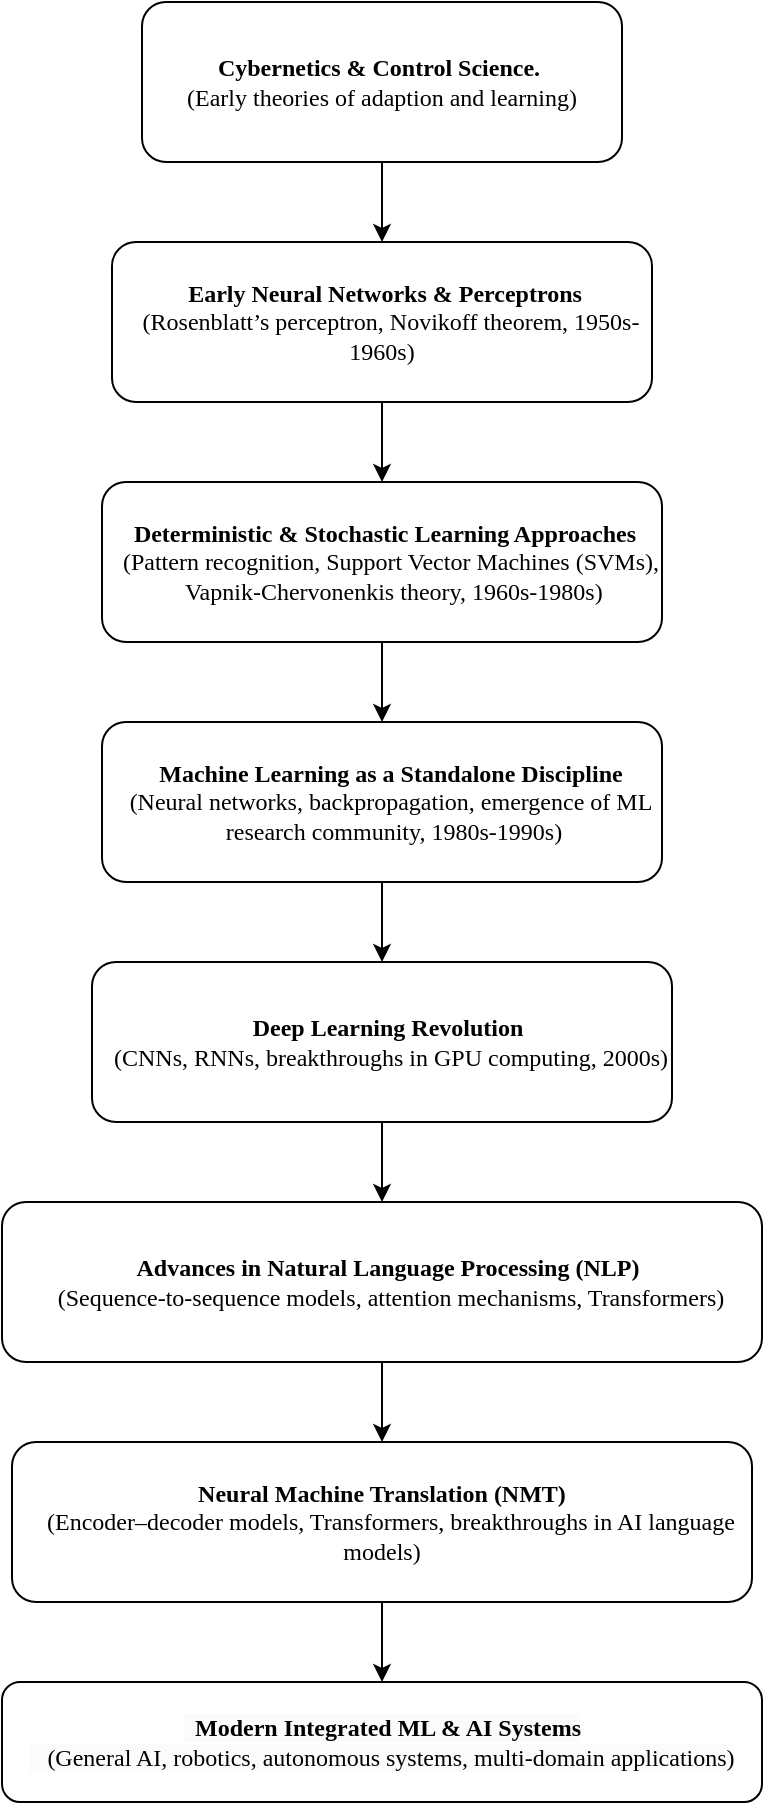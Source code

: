 <mxfile version="24.7.8">
  <diagram name="Page-1" id="1LJcJj57PwwE326raOM7">
    <mxGraphModel dx="1590" dy="1030" grid="1" gridSize="10" guides="1" tooltips="1" connect="1" arrows="1" fold="1" page="1" pageScale="1" pageWidth="850" pageHeight="1100" math="0" shadow="0">
      <root>
        <mxCell id="0" />
        <mxCell id="1" parent="0" />
        <mxCell id="fnUQDuPU55SN1gFDPcQX-3" value="" style="edgeStyle=orthogonalEdgeStyle;rounded=0;orthogonalLoop=1;jettySize=auto;html=1;" parent="1" source="fnUQDuPU55SN1gFDPcQX-1" target="fnUQDuPU55SN1gFDPcQX-2" edge="1">
          <mxGeometry relative="1" as="geometry" />
        </mxCell>
        <mxCell id="fnUQDuPU55SN1gFDPcQX-1" value="&lt;p style=&quot;margin: 0in;&quot; align=&quot;center&quot; class=&quot;MsoNormal&quot;&gt;&lt;font style=&quot;font-size: 12px;&quot; face=&quot;Times New Roman&quot;&gt;&lt;b&gt;Cybernetics &amp;amp; Control Science.&lt;/b&gt;&amp;nbsp;&lt;/font&gt;&lt;/p&gt;&lt;p style=&quot;margin: 0in;&quot; align=&quot;center&quot; class=&quot;MsoNormal&quot;&gt;&lt;font style=&quot;font-size: 12px;&quot; face=&quot;Times New Roman&quot;&gt;(Early theories of adaption and learning)&lt;/font&gt;&lt;/p&gt;" style="rounded=1;whiteSpace=wrap;html=1;" parent="1" vertex="1">
          <mxGeometry x="230" y="120" width="240" height="80" as="geometry" />
        </mxCell>
        <mxCell id="fnUQDuPU55SN1gFDPcQX-6" value="" style="edgeStyle=orthogonalEdgeStyle;rounded=0;orthogonalLoop=1;jettySize=auto;html=1;" parent="1" source="fnUQDuPU55SN1gFDPcQX-2" target="fnUQDuPU55SN1gFDPcQX-5" edge="1">
          <mxGeometry relative="1" as="geometry" />
        </mxCell>
        <mxCell id="fnUQDuPU55SN1gFDPcQX-2" value="&lt;b&gt;&amp;nbsp;Early Neural Networks &amp;amp; Perceptrons&lt;/b&gt;&lt;br&gt;&amp;nbsp; &amp;nbsp;(Rosenblatt’s perceptron, Novikoff theorem, 1950s-1960s)" style="whiteSpace=wrap;html=1;rounded=1;fontFamily=Times New Roman;" parent="1" vertex="1">
          <mxGeometry x="215" y="240" width="270" height="80" as="geometry" />
        </mxCell>
        <mxCell id="fnUQDuPU55SN1gFDPcQX-8" value="" style="edgeStyle=orthogonalEdgeStyle;rounded=0;orthogonalLoop=1;jettySize=auto;html=1;" parent="1" source="fnUQDuPU55SN1gFDPcQX-5" target="fnUQDuPU55SN1gFDPcQX-7" edge="1">
          <mxGeometry relative="1" as="geometry" />
        </mxCell>
        <mxCell id="fnUQDuPU55SN1gFDPcQX-5" value="&lt;span style=&quot;&quot;&gt;&lt;b&gt;&amp;nbsp;Deterministic &amp;amp; Stochastic Learning Approaches&lt;/b&gt;&lt;/span&gt;&lt;br style=&quot;padding: 0px; margin: 0px;&quot;&gt;&lt;span style=&quot;&quot;&gt;&amp;nbsp; &amp;nbsp;(Pattern recognition, Support Vector Machines (SVMs),&lt;/span&gt;&lt;br style=&quot;padding: 0px; margin: 0px;&quot;&gt;&lt;span style=&quot;&quot;&gt;&amp;nbsp; &amp;nbsp; Vapnik-Chervonenkis theory, 1960s-1980s)&lt;/span&gt;" style="whiteSpace=wrap;html=1;rounded=1;fontFamily=Times New Roman;" parent="1" vertex="1">
          <mxGeometry x="210" y="360" width="280" height="80" as="geometry" />
        </mxCell>
        <mxCell id="fnUQDuPU55SN1gFDPcQX-10" value="" style="edgeStyle=orthogonalEdgeStyle;rounded=0;orthogonalLoop=1;jettySize=auto;html=1;" parent="1" source="fnUQDuPU55SN1gFDPcQX-7" target="fnUQDuPU55SN1gFDPcQX-9" edge="1">
          <mxGeometry relative="1" as="geometry" />
        </mxCell>
        <mxCell id="fnUQDuPU55SN1gFDPcQX-7" value="&amp;nbsp; &amp;nbsp;&lt;b&gt;Machine Learning as a Standalone Discipline&lt;/b&gt;&lt;br style=&quot;padding: 0px; margin: 0px;&quot;&gt;&amp;nbsp; &amp;nbsp;(Neural networks, backpropagation, emergence of ML&lt;br style=&quot;padding: 0px; margin: 0px;&quot;&gt;&amp;nbsp; &amp;nbsp; research community, 1980s-1990s)" style="whiteSpace=wrap;html=1;rounded=1;fontFamily=Times New Roman;" parent="1" vertex="1">
          <mxGeometry x="210" y="480" width="280" height="80" as="geometry" />
        </mxCell>
        <mxCell id="fnUQDuPU55SN1gFDPcQX-12" value="" style="edgeStyle=orthogonalEdgeStyle;rounded=0;orthogonalLoop=1;jettySize=auto;html=1;" parent="1" source="fnUQDuPU55SN1gFDPcQX-9" target="fnUQDuPU55SN1gFDPcQX-11" edge="1">
          <mxGeometry relative="1" as="geometry" />
        </mxCell>
        <mxCell id="fnUQDuPU55SN1gFDPcQX-9" value="&amp;nbsp; &lt;b&gt;Deep Learning Revolution&lt;/b&gt;&lt;b&gt;&lt;br style=&quot;padding: 0px; margin: 0px;&quot;&gt;&lt;/b&gt;&amp;nbsp; &amp;nbsp;(CNNs, RNNs, breakthroughs in GPU computing, 2000s)" style="whiteSpace=wrap;html=1;rounded=1;fontFamily=Times New Roman;" parent="1" vertex="1">
          <mxGeometry x="205" y="600" width="290" height="80" as="geometry" />
        </mxCell>
        <mxCell id="fnUQDuPU55SN1gFDPcQX-14" value="" style="edgeStyle=orthogonalEdgeStyle;rounded=0;orthogonalLoop=1;jettySize=auto;html=1;" parent="1" source="fnUQDuPU55SN1gFDPcQX-11" target="fnUQDuPU55SN1gFDPcQX-13" edge="1">
          <mxGeometry relative="1" as="geometry" />
        </mxCell>
        <mxCell id="fnUQDuPU55SN1gFDPcQX-11" value="&amp;nbsp; &lt;b&gt;Advances in Natural Language Processing (NLP)&lt;/b&gt;&lt;br style=&quot;padding: 0px; margin: 0px;&quot;&gt;&amp;nbsp; &amp;nbsp;(Sequence-to-sequence models, attention mechanisms, Transformers)" style="whiteSpace=wrap;html=1;rounded=1;fontFamily=Times New Roman;" parent="1" vertex="1">
          <mxGeometry x="160" y="720" width="380" height="80" as="geometry" />
        </mxCell>
        <mxCell id="fnUQDuPU55SN1gFDPcQX-16" value="" style="edgeStyle=orthogonalEdgeStyle;rounded=0;orthogonalLoop=1;jettySize=auto;html=1;" parent="1" source="fnUQDuPU55SN1gFDPcQX-13" target="fnUQDuPU55SN1gFDPcQX-15" edge="1">
          <mxGeometry relative="1" as="geometry" />
        </mxCell>
        <mxCell id="fnUQDuPU55SN1gFDPcQX-13" value="&lt;span style=&quot;&quot;&gt;&lt;b&gt;Neural Machine Translation (NMT)&lt;/b&gt;&lt;/span&gt;&lt;br style=&quot;padding: 0px; margin: 0px;&quot;&gt;&lt;span style=&quot;&quot;&gt;&amp;nbsp; &amp;nbsp;(Encoder–decoder models, Transformers, breakthroughs in AI language models)&lt;/span&gt;" style="whiteSpace=wrap;html=1;rounded=1;fontFamily=Times New Roman;" parent="1" vertex="1">
          <mxGeometry x="165" y="840" width="370" height="80" as="geometry" />
        </mxCell>
        <mxCell id="fnUQDuPU55SN1gFDPcQX-15" value="&lt;span style=&quot;color: rgb(0, 0, 0); font-size: 12px; font-style: normal; font-variant-ligatures: normal; font-variant-caps: normal; font-weight: 400; letter-spacing: normal; orphans: 2; text-align: center; text-indent: 0px; text-transform: none; widows: 2; word-spacing: 0px; -webkit-text-stroke-width: 0px; white-space: normal; background-color: rgb(251, 251, 251); text-decoration-thickness: initial; text-decoration-style: initial; text-decoration-color: initial; float: none; display: inline !important;&quot;&gt;&amp;nbsp;&lt;/span&gt;&lt;span style=&quot;color: rgb(0, 0, 0); font-size: 12px; font-style: normal; font-variant-ligatures: normal; font-variant-caps: normal; letter-spacing: normal; orphans: 2; text-align: center; text-indent: 0px; text-transform: none; widows: 2; word-spacing: 0px; -webkit-text-stroke-width: 0px; white-space: normal; background-color: rgb(251, 251, 251); text-decoration-thickness: initial; text-decoration-style: initial; text-decoration-color: initial; float: none; display: inline !important;&quot;&gt;&lt;b&gt; Modern Integrated ML &amp;amp; AI Systems&lt;/b&gt;&lt;/span&gt;&lt;br style=&quot;forced-color-adjust: none; padding: 0px; margin: 0px; color: rgb(0, 0, 0); font-size: 12px; font-style: normal; font-variant-ligatures: normal; font-variant-caps: normal; font-weight: 400; letter-spacing: normal; orphans: 2; text-align: center; text-indent: 0px; text-transform: none; widows: 2; word-spacing: 0px; -webkit-text-stroke-width: 0px; white-space: normal; background-color: rgb(251, 251, 251); text-decoration-thickness: initial; text-decoration-style: initial; text-decoration-color: initial;&quot;&gt;&lt;span style=&quot;color: rgb(0, 0, 0); font-size: 12px; font-style: normal; font-variant-ligatures: normal; font-variant-caps: normal; font-weight: 400; letter-spacing: normal; orphans: 2; text-align: center; text-indent: 0px; text-transform: none; widows: 2; word-spacing: 0px; -webkit-text-stroke-width: 0px; white-space: normal; background-color: rgb(251, 251, 251); text-decoration-thickness: initial; text-decoration-style: initial; text-decoration-color: initial; float: none; display: inline !important;&quot;&gt;&amp;nbsp; &amp;nbsp;(General AI, robotics, autonomous systems, multi-domain applications)&lt;/span&gt;" style="whiteSpace=wrap;html=1;rounded=1;fontFamily=Times New Roman;" parent="1" vertex="1">
          <mxGeometry x="160" y="960" width="380" height="60" as="geometry" />
        </mxCell>
      </root>
    </mxGraphModel>
  </diagram>
</mxfile>
